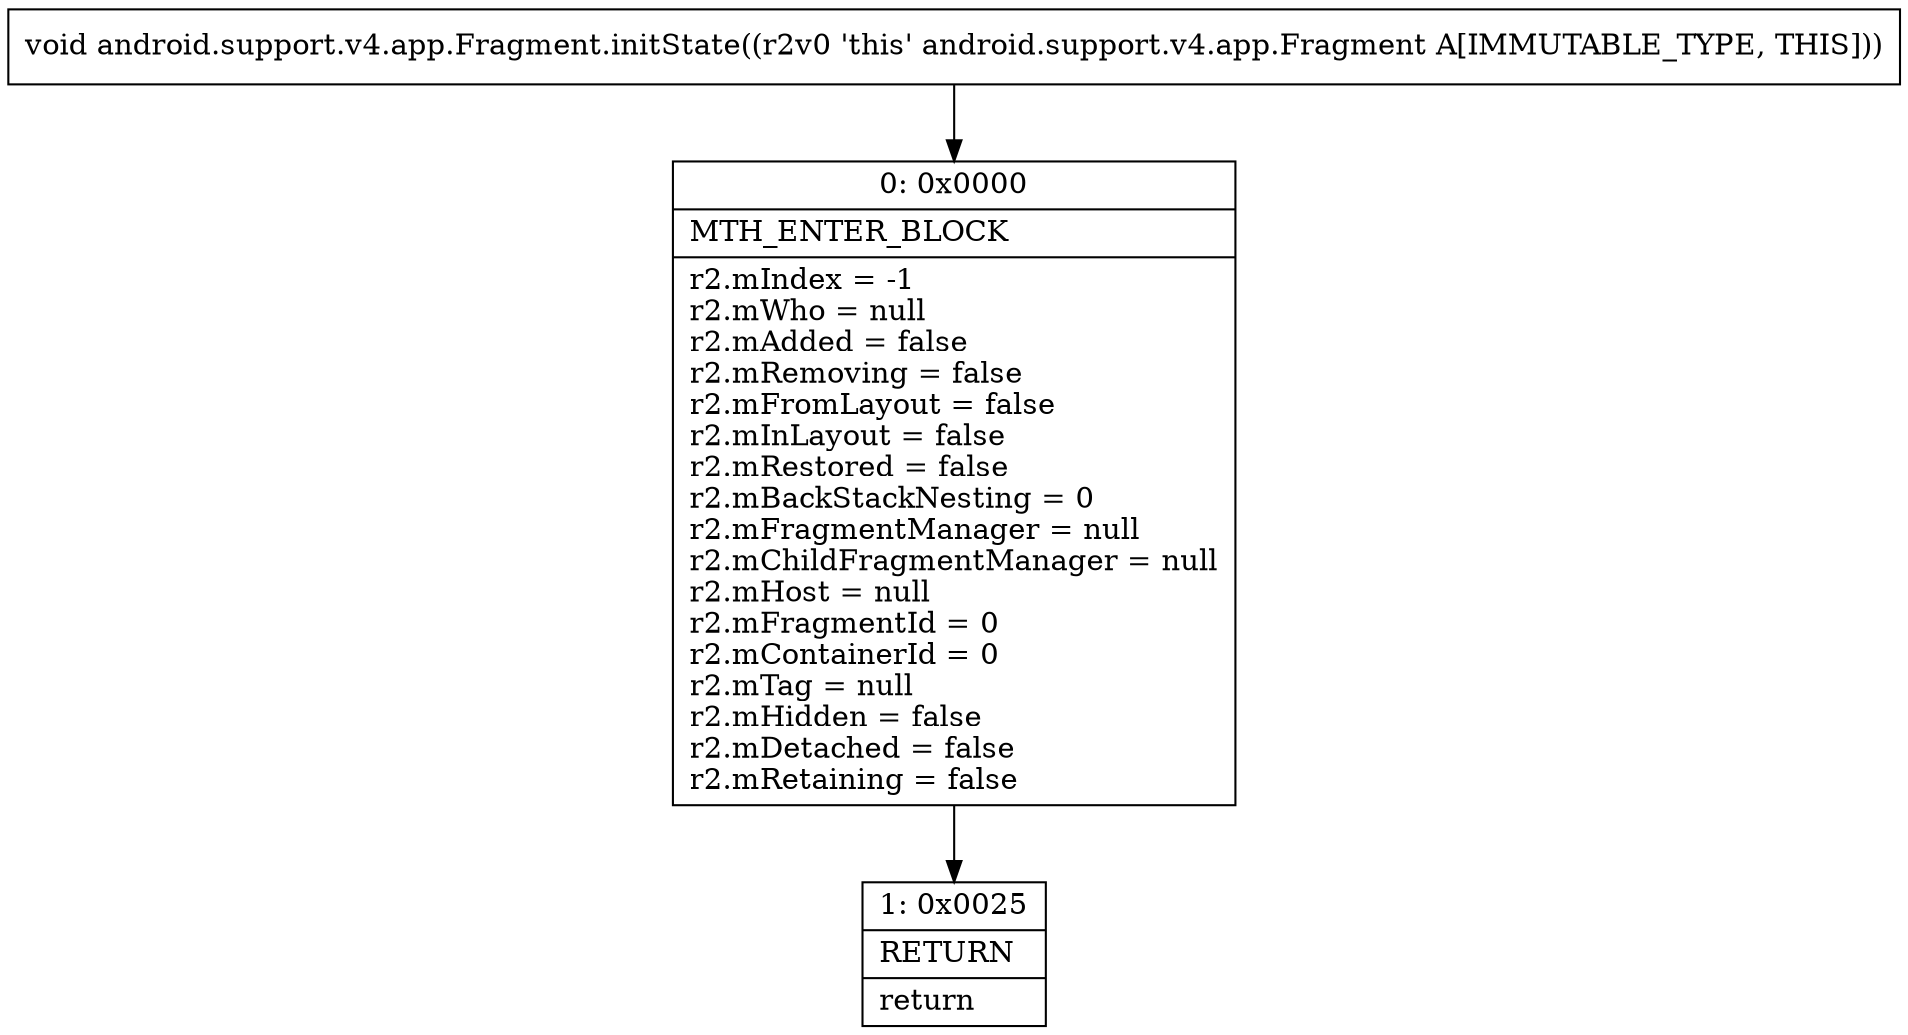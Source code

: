 digraph "CFG forandroid.support.v4.app.Fragment.initState()V" {
Node_0 [shape=record,label="{0\:\ 0x0000|MTH_ENTER_BLOCK\l|r2.mIndex = \-1\lr2.mWho = null\lr2.mAdded = false\lr2.mRemoving = false\lr2.mFromLayout = false\lr2.mInLayout = false\lr2.mRestored = false\lr2.mBackStackNesting = 0\lr2.mFragmentManager = null\lr2.mChildFragmentManager = null\lr2.mHost = null\lr2.mFragmentId = 0\lr2.mContainerId = 0\lr2.mTag = null\lr2.mHidden = false\lr2.mDetached = false\lr2.mRetaining = false\l}"];
Node_1 [shape=record,label="{1\:\ 0x0025|RETURN\l|return\l}"];
MethodNode[shape=record,label="{void android.support.v4.app.Fragment.initState((r2v0 'this' android.support.v4.app.Fragment A[IMMUTABLE_TYPE, THIS])) }"];
MethodNode -> Node_0;
Node_0 -> Node_1;
}

